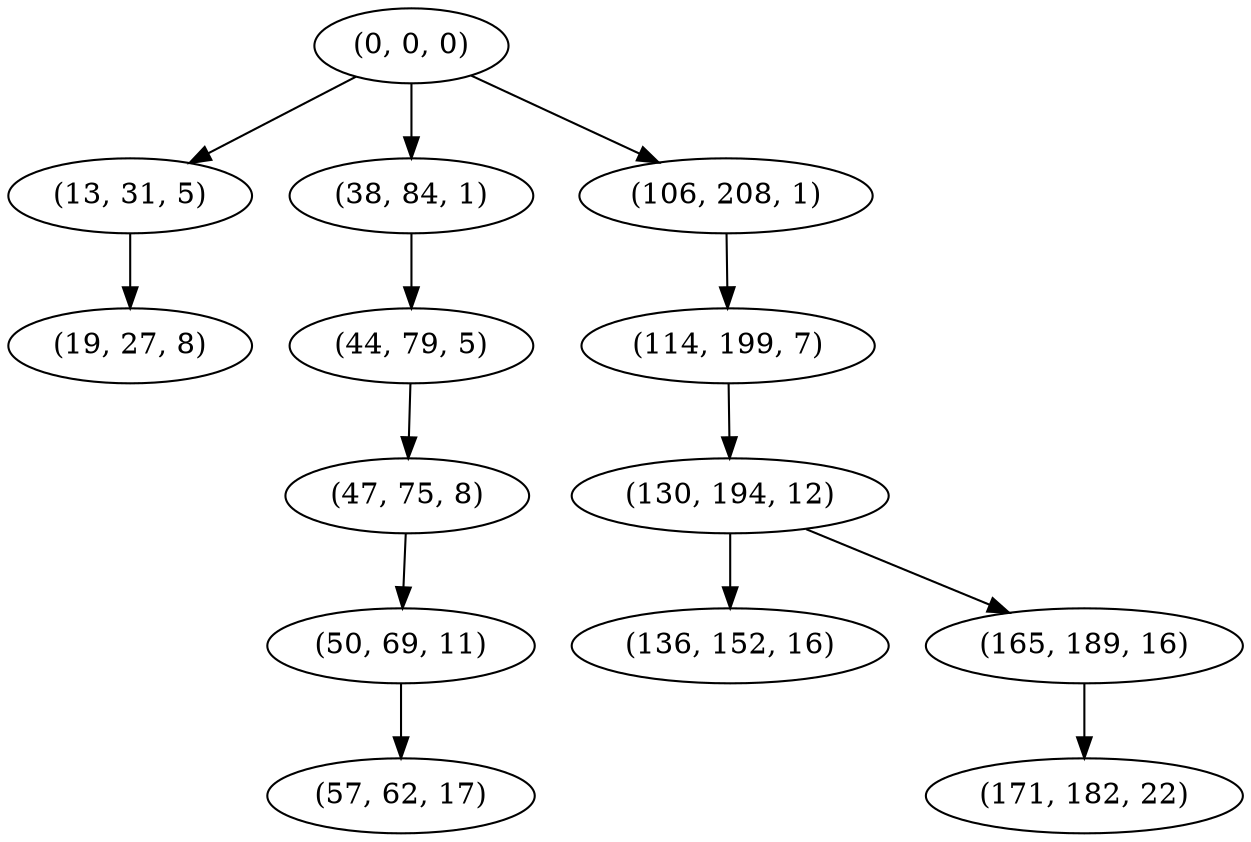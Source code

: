 digraph tree {
    "(0, 0, 0)";
    "(13, 31, 5)";
    "(19, 27, 8)";
    "(38, 84, 1)";
    "(44, 79, 5)";
    "(47, 75, 8)";
    "(50, 69, 11)";
    "(57, 62, 17)";
    "(106, 208, 1)";
    "(114, 199, 7)";
    "(130, 194, 12)";
    "(136, 152, 16)";
    "(165, 189, 16)";
    "(171, 182, 22)";
    "(0, 0, 0)" -> "(13, 31, 5)";
    "(0, 0, 0)" -> "(38, 84, 1)";
    "(0, 0, 0)" -> "(106, 208, 1)";
    "(13, 31, 5)" -> "(19, 27, 8)";
    "(38, 84, 1)" -> "(44, 79, 5)";
    "(44, 79, 5)" -> "(47, 75, 8)";
    "(47, 75, 8)" -> "(50, 69, 11)";
    "(50, 69, 11)" -> "(57, 62, 17)";
    "(106, 208, 1)" -> "(114, 199, 7)";
    "(114, 199, 7)" -> "(130, 194, 12)";
    "(130, 194, 12)" -> "(136, 152, 16)";
    "(130, 194, 12)" -> "(165, 189, 16)";
    "(165, 189, 16)" -> "(171, 182, 22)";
}
